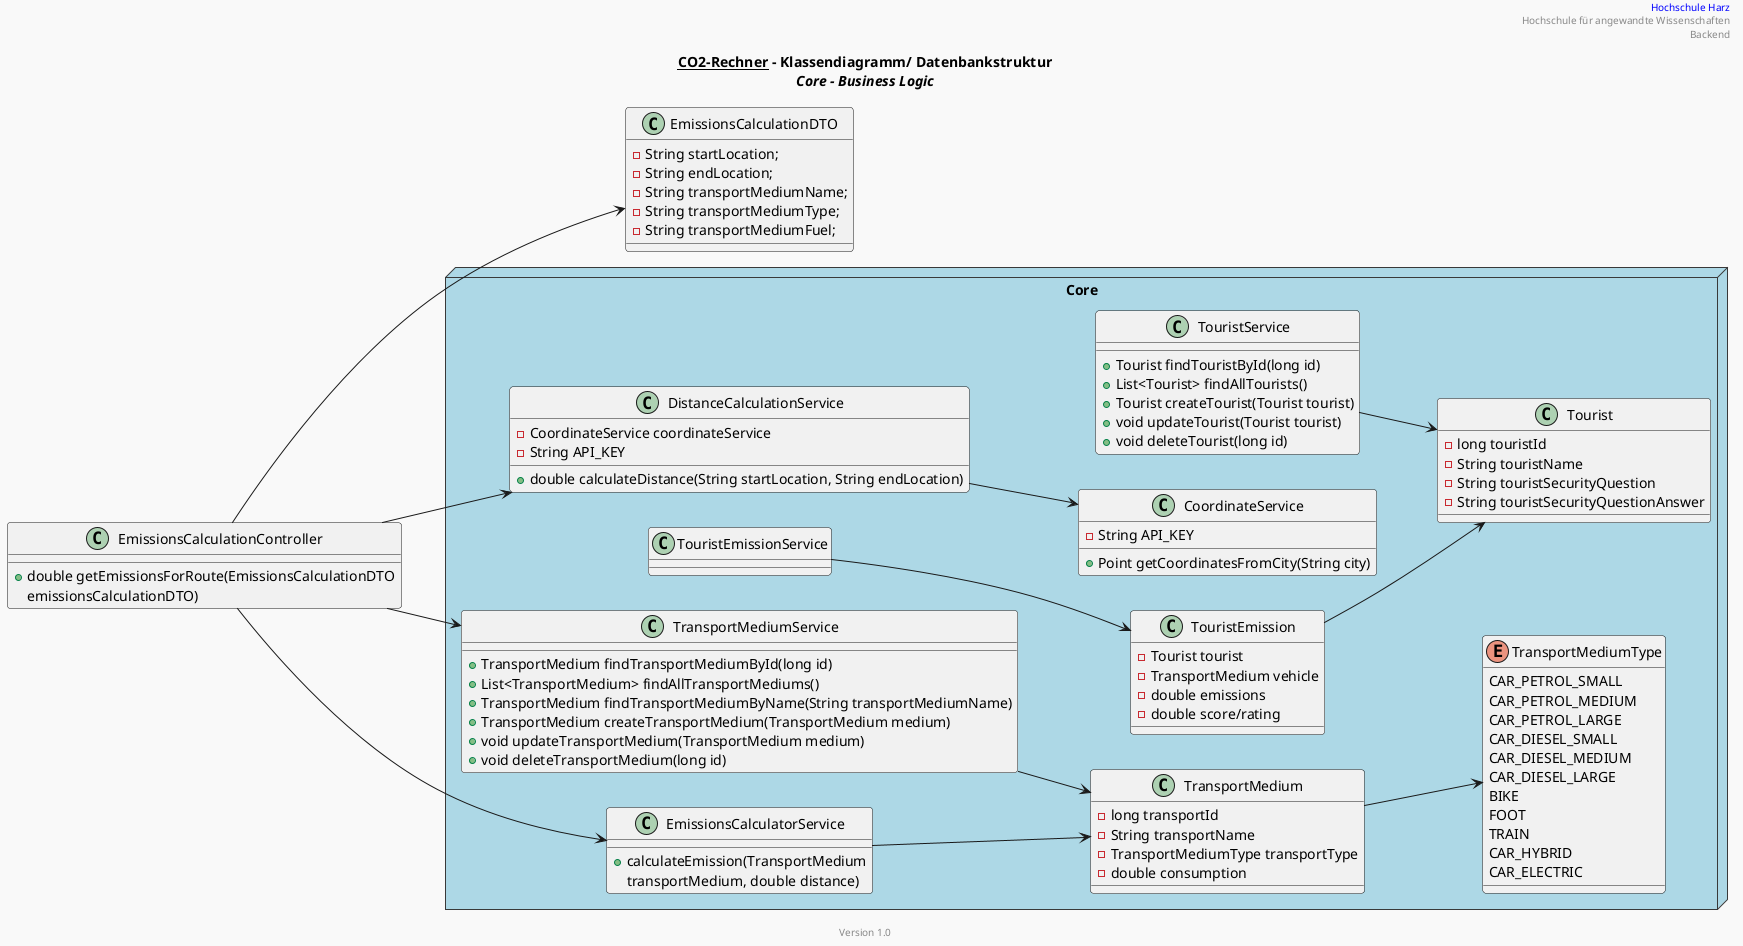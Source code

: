 @startuml
!theme mars

title
<u>CO2-Rechner</u> - Klassendiagramm/ Datenbankstruktur
<i>Core - Business Logic</i>
end title

header
<font color=blue>Hochschule Harz</font>
Hochschule für angewandte Wissenschaften
Backend
end header

center footer
Version 1.0
'Matteo Kleemann
'u37186@hs-harz.de
end footer

left to right direction

package "Core" <<Node>> #lightblue {
  class TransportMedium {
    - long transportId
    - String transportName
    - TransportMediumType transportType
    - double consumption
  }

  enum TransportMediumType {
    CAR_PETROL_SMALL
    CAR_PETROL_MEDIUM
    CAR_PETROL_LARGE
    CAR_DIESEL_SMALL
    CAR_DIESEL_MEDIUM
    CAR_DIESEL_LARGE
    BIKE
    FOOT
    TRAIN
    CAR_HYBRID
    CAR_ELECTRIC
  }

  class TransportMediumService {
    + TransportMedium findTransportMediumById(long id)
    + List<TransportMedium> findAllTransportMediums()
    + TransportMedium findTransportMediumByName(String transportMediumName)
    + TransportMedium createTransportMedium(TransportMedium medium)
    + void updateTransportMedium(TransportMedium medium)
    + void deleteTransportMedium(long id)
  }

  class Tourist {
    - long touristId
    - String touristName
    - String touristSecurityQuestion
    - String touristSecurityQuestionAnswer
  }

  class TouristService {
    + Tourist findTouristById(long id)
    + List<Tourist> findAllTourists()
    + Tourist createTourist(Tourist tourist)
    + void updateTourist(Tourist tourist)
    + void deleteTourist(long id)
  }

  class TouristEmission {
    - Tourist tourist
    - TransportMedium vehicle
    - double emissions
    - double score/rating
  }

  class TouristEmissionService {

  }

  class EmissionsCalculatorService {
    + calculateEmission(TransportMedium
    transportMedium, double distance)
  }

  class DistanceCalculationService {
    - CoordinateService coordinateService
    - String API_KEY
    + double calculateDistance(String startLocation, String endLocation)
  }

  class CoordinateService {
    - String API_KEY
    + Point getCoordinatesFromCity(String city)
  }

  TransportMedium --> TransportMediumType
  TransportMediumService --> TransportMedium
  TouristService --> Tourist
  TouristEmission --> Tourist
  TouristEmissionService --> TouristEmission
  EmissionsCalculatorService --> TransportMedium
  DistanceCalculationService --> CoordinateService
}

class EmissionsCalculationController {
  + double getEmissionsForRoute(EmissionsCalculationDTO
  emissionsCalculationDTO)
}

class EmissionsCalculationDTO {
    - String startLocation;
    - String endLocation;
    - String transportMediumName;
    - String transportMediumType;
    - String transportMediumFuel;
}


EmissionsCalculationController --> EmissionsCalculatorService
EmissionsCalculationController --> TransportMediumService
EmissionsCalculationController --> DistanceCalculationService
EmissionsCalculationController --> EmissionsCalculationDTO
@enduml
